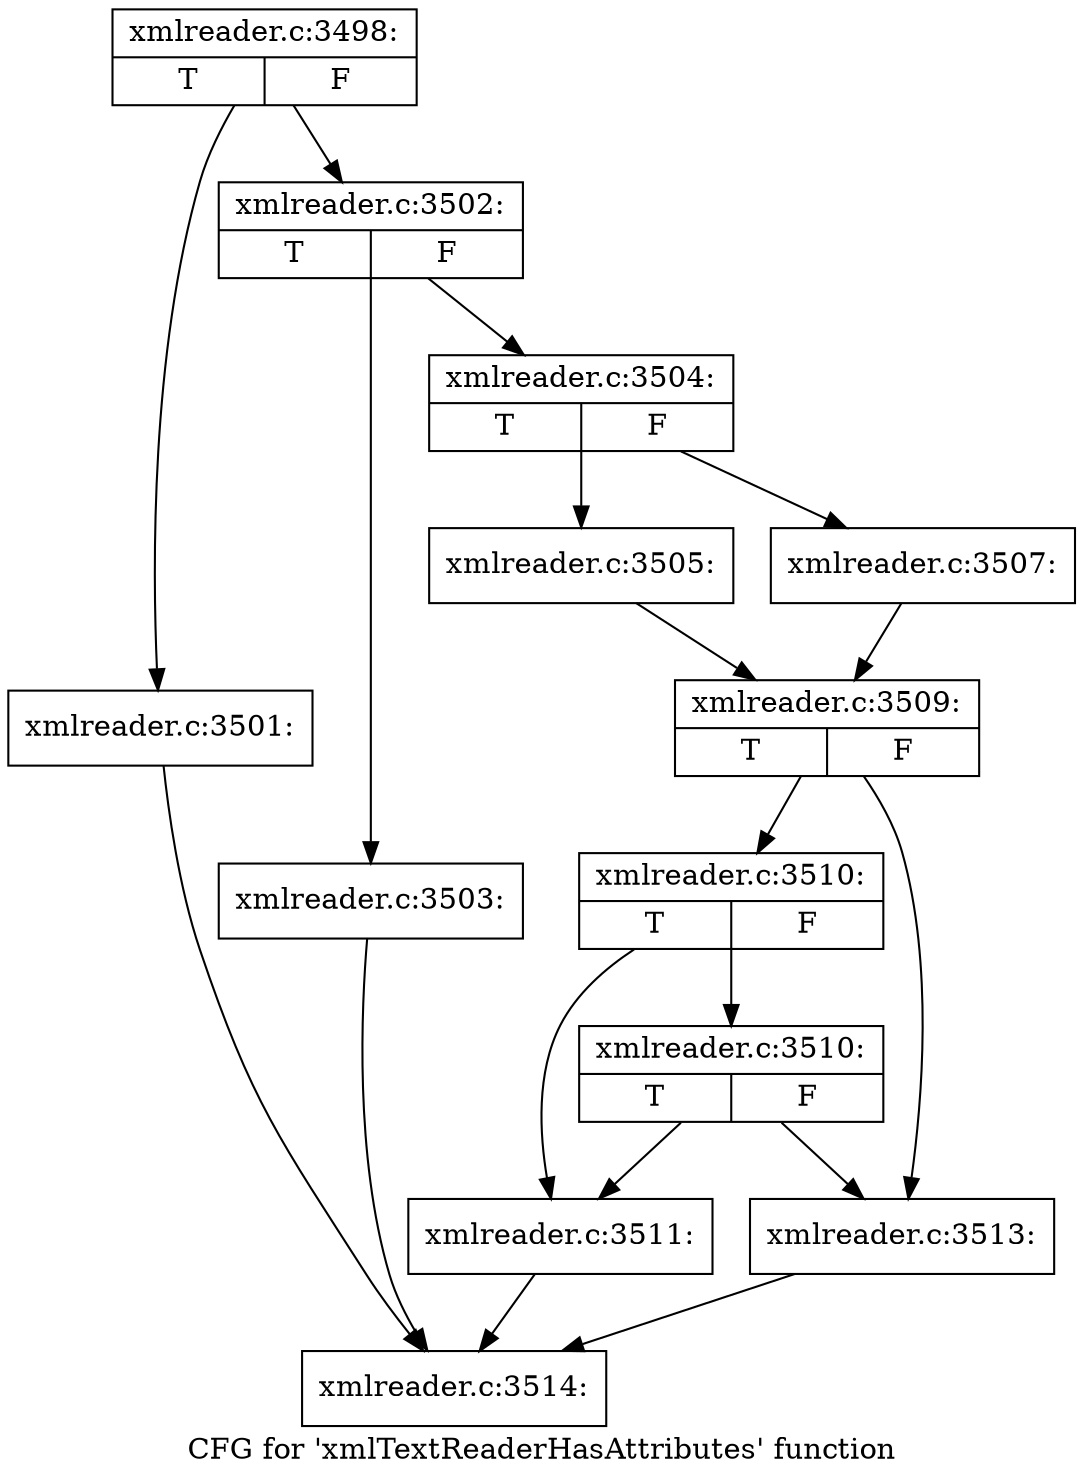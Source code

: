 digraph "CFG for 'xmlTextReaderHasAttributes' function" {
	label="CFG for 'xmlTextReaderHasAttributes' function";

	Node0x48065c0 [shape=record,label="{xmlreader.c:3498:|{<s0>T|<s1>F}}"];
	Node0x48065c0 -> Node0x4803fd0;
	Node0x48065c0 -> Node0x4804020;
	Node0x4803fd0 [shape=record,label="{xmlreader.c:3501:}"];
	Node0x4803fd0 -> Node0x48068f0;
	Node0x4804020 [shape=record,label="{xmlreader.c:3502:|{<s0>T|<s1>F}}"];
	Node0x4804020 -> Node0x48073b0;
	Node0x4804020 -> Node0x4807400;
	Node0x48073b0 [shape=record,label="{xmlreader.c:3503:}"];
	Node0x48073b0 -> Node0x48068f0;
	Node0x4807400 [shape=record,label="{xmlreader.c:3504:|{<s0>T|<s1>F}}"];
	Node0x4807400 -> Node0x48079c0;
	Node0x4807400 -> Node0x4807a60;
	Node0x48079c0 [shape=record,label="{xmlreader.c:3505:}"];
	Node0x48079c0 -> Node0x4807a10;
	Node0x4807a60 [shape=record,label="{xmlreader.c:3507:}"];
	Node0x4807a60 -> Node0x4807a10;
	Node0x4807a10 [shape=record,label="{xmlreader.c:3509:|{<s0>T|<s1>F}}"];
	Node0x4807a10 -> Node0x4808550;
	Node0x4807a10 -> Node0x4808500;
	Node0x4808550 [shape=record,label="{xmlreader.c:3510:|{<s0>T|<s1>F}}"];
	Node0x4808550 -> Node0x48084b0;
	Node0x4808550 -> Node0x4808960;
	Node0x4808960 [shape=record,label="{xmlreader.c:3510:|{<s0>T|<s1>F}}"];
	Node0x4808960 -> Node0x48084b0;
	Node0x4808960 -> Node0x4808500;
	Node0x48084b0 [shape=record,label="{xmlreader.c:3511:}"];
	Node0x48084b0 -> Node0x48068f0;
	Node0x4808500 [shape=record,label="{xmlreader.c:3513:}"];
	Node0x4808500 -> Node0x48068f0;
	Node0x48068f0 [shape=record,label="{xmlreader.c:3514:}"];
}
